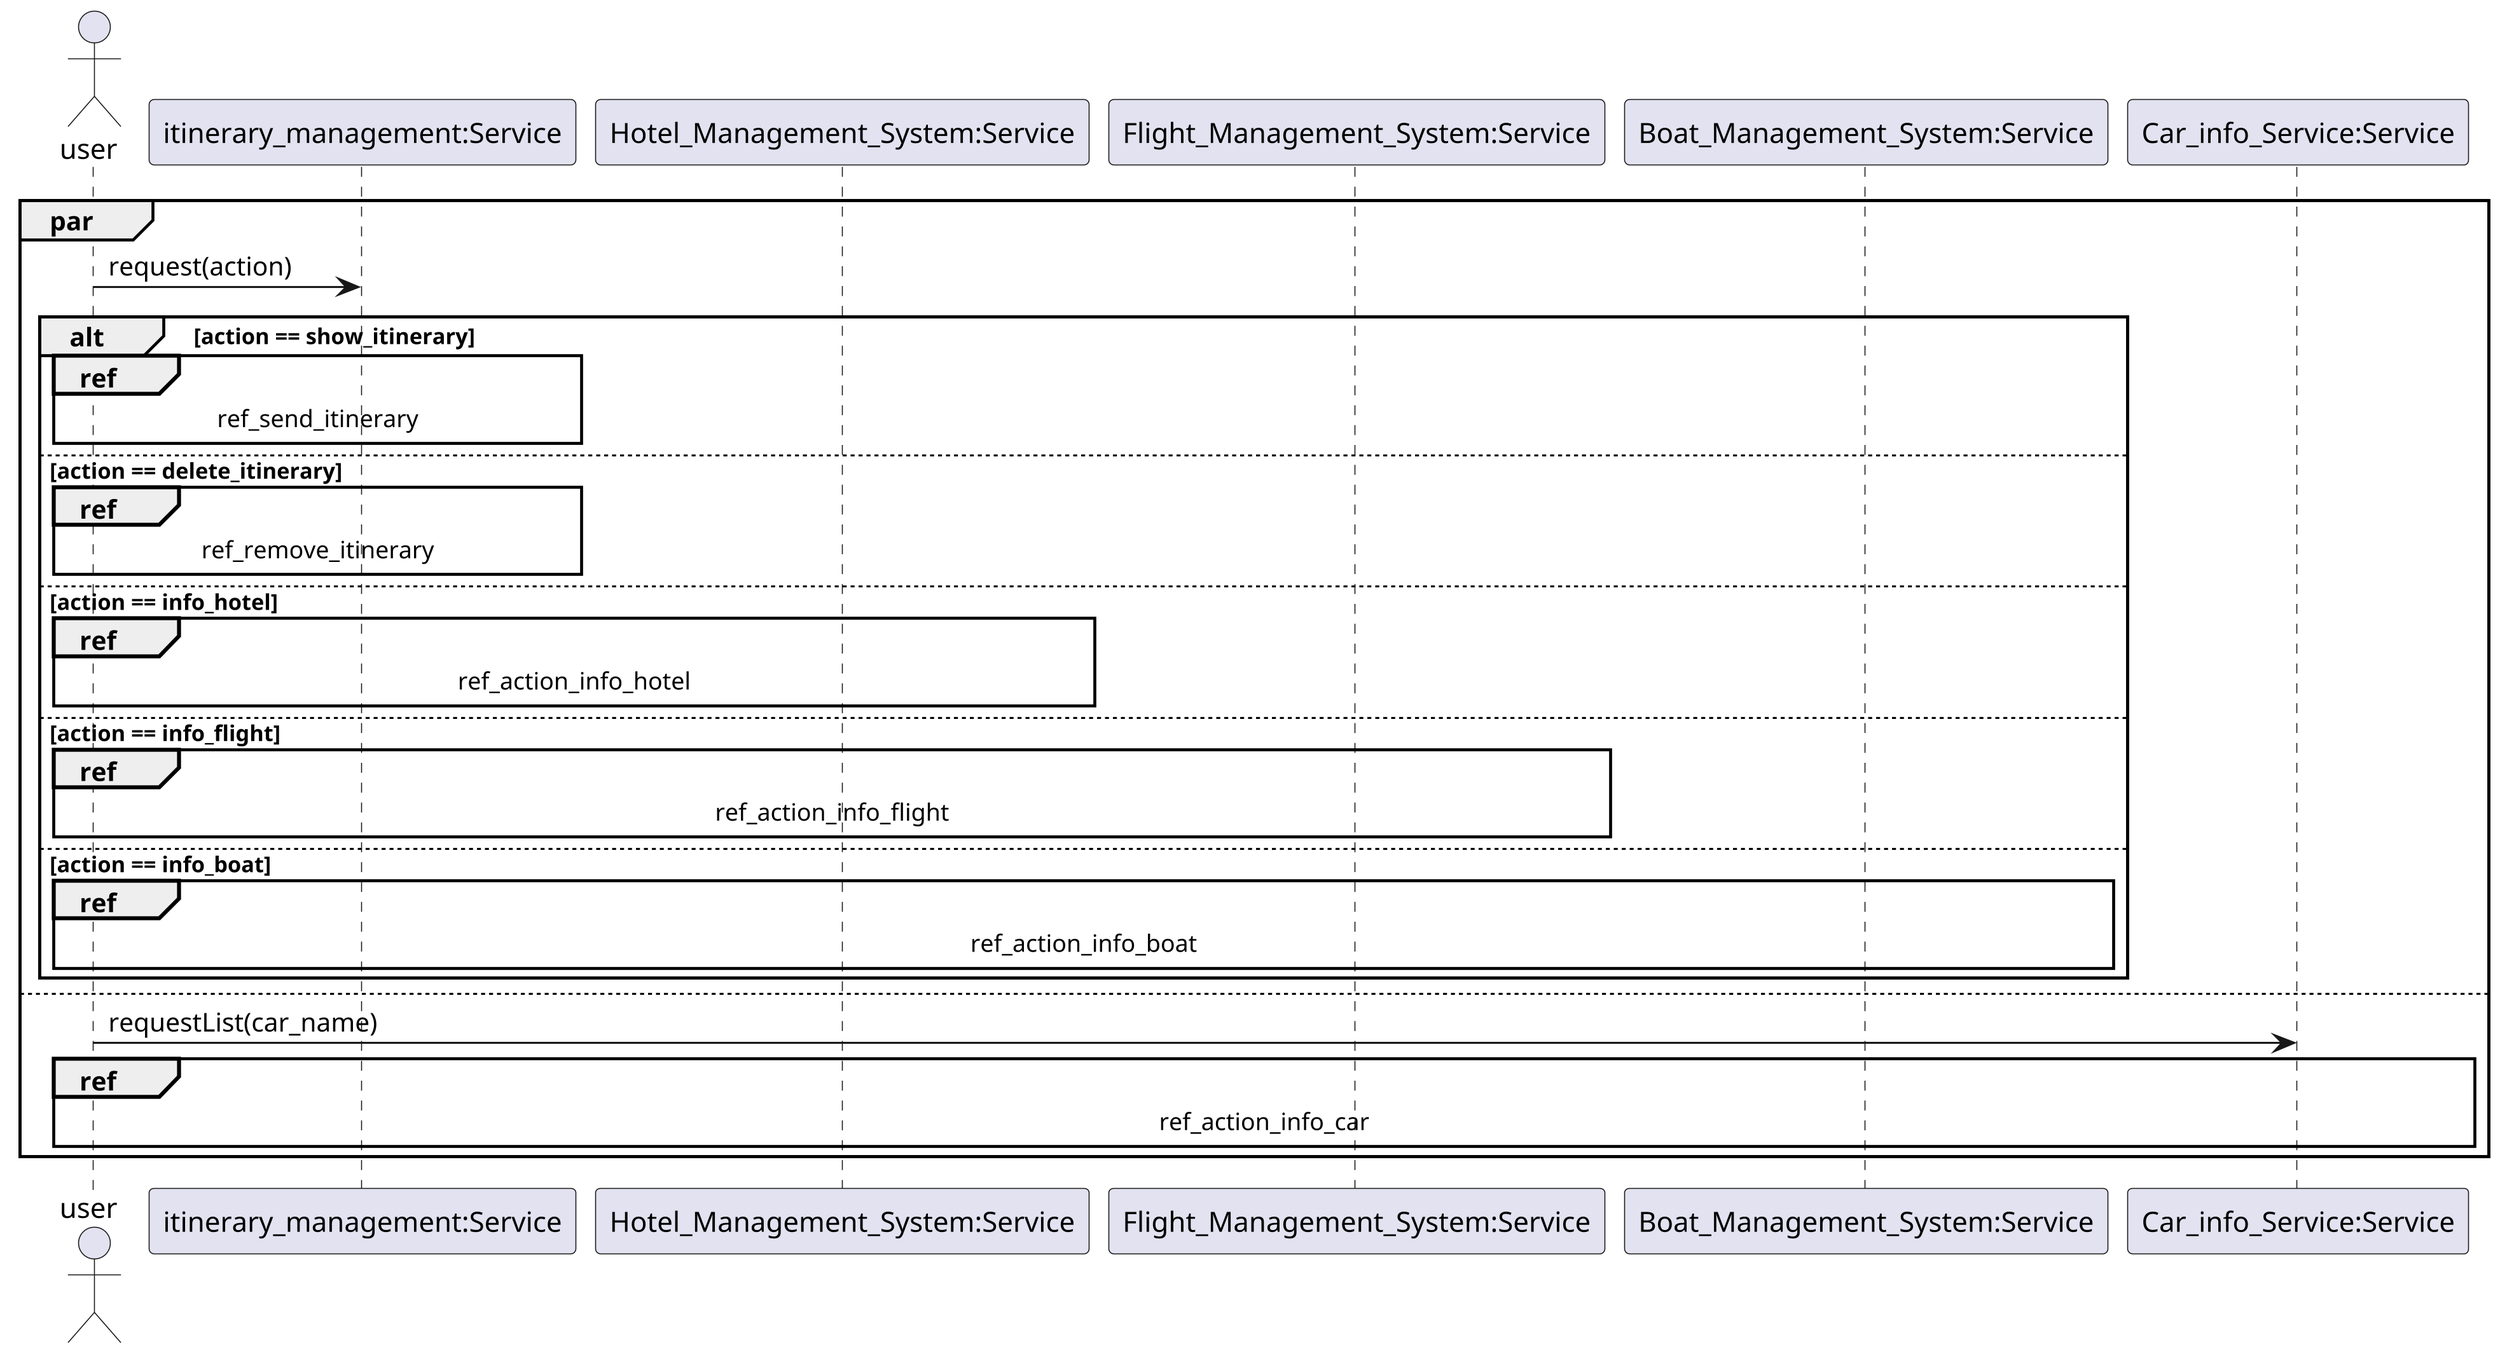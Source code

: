 @startuml sequence
skinparam dpi 300

actor user
participant "itinerary_management:Service" as ity

participant "Hotel_Management_System:Service" as  hotel

participant "Flight_Management_System:Service" as  flight

participant "Boat_Management_System:Service" as  boat

participant "Car_info_Service:Service" as  car

par 
    user -> ity : request(action)

    alt action == show_itinerary
            ref over user,ity
                ref_send_itinerary
            end ref

    else action == delete_itinerary
            ref over user,ity
                ref_remove_itinerary
            end ref

    else action == info_hotel
            ref over user,ity,hotel 
                ref_action_info_hotel
            end ref

    else action == info_flight
            ref over user,ity,flight
                ref_action_info_flight
            end ref


    else action == info_boat
            ref over user,ity,boat 
                ref_action_info_boat
            end ref

    end
else
    user -> car : requestList(car_name)
    ref over user,ity,car
        ref_action_info_car
    end ref
   
end
@enduml
